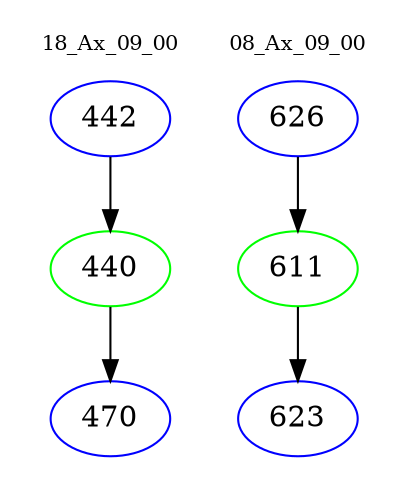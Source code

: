digraph{
subgraph cluster_0 {
color = white
label = "18_Ax_09_00";
fontsize=10;
T0_442 [label="442", color="blue"]
T0_442 -> T0_440 [color="black"]
T0_440 [label="440", color="green"]
T0_440 -> T0_470 [color="black"]
T0_470 [label="470", color="blue"]
}
subgraph cluster_1 {
color = white
label = "08_Ax_09_00";
fontsize=10;
T1_626 [label="626", color="blue"]
T1_626 -> T1_611 [color="black"]
T1_611 [label="611", color="green"]
T1_611 -> T1_623 [color="black"]
T1_623 [label="623", color="blue"]
}
}
